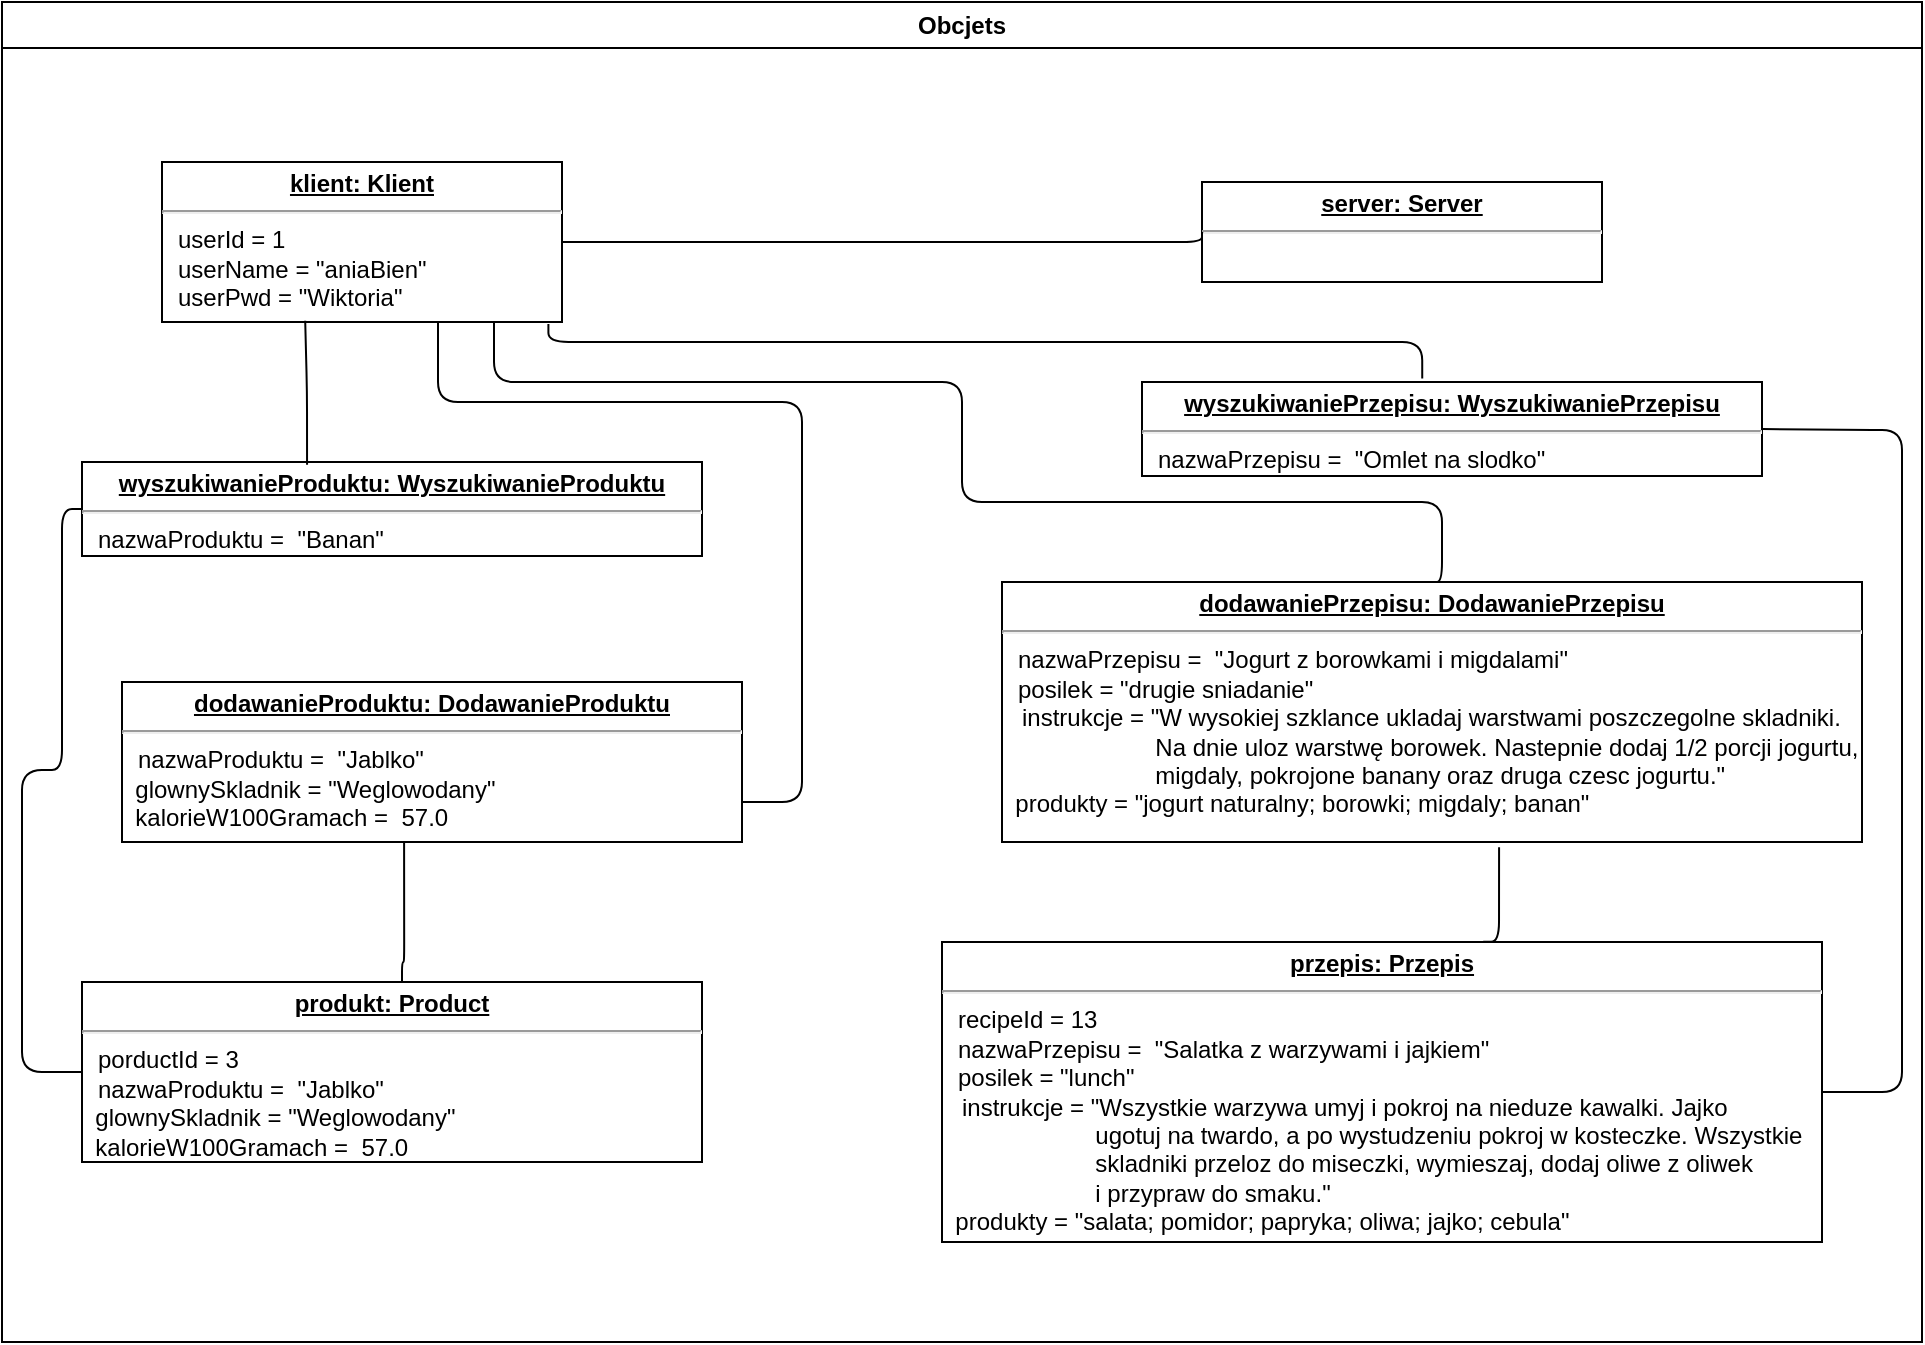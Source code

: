 <mxfile version="13.7.3" type="github">
  <diagram name="Page-1" id="e7e014a7-5840-1c2e-5031-d8a46d1fe8dd">
    <mxGraphModel dx="1038" dy="548" grid="1" gridSize="10" guides="1" tooltips="1" connect="1" arrows="1" fold="1" page="1" pageScale="1" pageWidth="1169" pageHeight="826" background="#ffffff" math="0" shadow="0">
      <root>
        <mxCell id="0" />
        <mxCell id="1" parent="0" />
        <mxCell id="2" value="Obcjets" style="swimlane;whiteSpace=wrap" parent="1" vertex="1">
          <mxGeometry x="60" y="10" width="960" height="670" as="geometry" />
        </mxCell>
        <mxCell id="b4L1eVKrCasmwDzjQs01-42" value="&lt;p style=&quot;margin: 0px ; margin-top: 4px ; text-align: center ; text-decoration: underline&quot;&gt;&lt;b&gt;server: Server&lt;/b&gt;&lt;/p&gt;&lt;hr&gt;&lt;p style=&quot;margin: 0px ; margin-left: 8px&quot;&gt;&lt;br&gt;&lt;/p&gt;" style="verticalAlign=top;align=left;overflow=fill;fontSize=12;fontFamily=Helvetica;html=1;" vertex="1" parent="2">
          <mxGeometry x="600" y="90" width="200" height="50" as="geometry" />
        </mxCell>
        <mxCell id="b4L1eVKrCasmwDzjQs01-45" value="&lt;p style=&quot;margin: 0px ; margin-top: 4px ; text-align: center ; text-decoration: underline&quot;&gt;&lt;b&gt;klient: Klient&lt;/b&gt;&lt;/p&gt;&lt;hr&gt;&lt;p style=&quot;margin: 0px ; margin-left: 8px&quot;&gt;userId = 1&lt;br&gt;userName = &quot;aniaBien&quot;&lt;br&gt;userPwd = &quot;Wiktoria&quot;&lt;/p&gt;" style="verticalAlign=top;align=left;overflow=fill;fontSize=12;fontFamily=Helvetica;html=1;" vertex="1" parent="2">
          <mxGeometry x="80" y="80" width="200" height="80" as="geometry" />
        </mxCell>
        <mxCell id="b4L1eVKrCasmwDzjQs01-46" value="&lt;p style=&quot;margin: 0px ; margin-top: 4px ; text-align: center ; text-decoration: underline&quot;&gt;&lt;b&gt;wyszukiwanieProduktu: WyszukiwanieProduktu&lt;/b&gt;&lt;/p&gt;&lt;hr&gt;&lt;p style=&quot;margin: 0px ; margin-left: 8px&quot;&gt;nazwaProduktu =&amp;nbsp; &quot;Banan&quot;&lt;br&gt;&lt;br&gt;&lt;/p&gt;" style="verticalAlign=top;align=left;overflow=fill;fontSize=12;fontFamily=Helvetica;html=1;" vertex="1" parent="2">
          <mxGeometry x="40" y="230" width="310" height="47" as="geometry" />
        </mxCell>
        <mxCell id="b4L1eVKrCasmwDzjQs01-47" value="&lt;p style=&quot;margin: 0px ; margin-top: 4px ; text-align: center ; text-decoration: underline&quot;&gt;&lt;b&gt;wyszukiwaniePrzepisu: WyszukiwaniePrzepisu&lt;/b&gt;&lt;/p&gt;&lt;hr&gt;&lt;p style=&quot;margin: 0px ; margin-left: 8px&quot;&gt;nazwaPrzepisu =&amp;nbsp; &quot;Omlet na slodko&quot;&lt;br&gt;&lt;br&gt;&lt;/p&gt;" style="verticalAlign=top;align=left;overflow=fill;fontSize=12;fontFamily=Helvetica;html=1;" vertex="1" parent="2">
          <mxGeometry x="570" y="190" width="310" height="47" as="geometry" />
        </mxCell>
        <mxCell id="b4L1eVKrCasmwDzjQs01-48" value="&lt;p style=&quot;margin: 0px ; margin-top: 4px ; text-align: center ; text-decoration: underline&quot;&gt;&lt;b&gt;dodawanieProduktu: DodawanieProduktu&lt;/b&gt;&lt;/p&gt;&lt;hr&gt;&lt;p style=&quot;margin: 0px ; margin-left: 8px&quot;&gt;nazwaProduktu =&amp;nbsp; &quot;Jablko&quot;&lt;/p&gt;&amp;nbsp; glownySkladnik =&amp;nbsp;&lt;span&gt;&quot;Weglowodany&quot;&lt;/span&gt;&lt;br&gt;&amp;nbsp; kalorieW100Gramach&amp;nbsp;&lt;span&gt;=&amp;nbsp; 57.0&lt;br&gt;&lt;/span&gt;&lt;p style=&quot;margin: 0px ; margin-left: 8px&quot;&gt;&lt;br&gt;&lt;/p&gt;" style="verticalAlign=top;align=left;overflow=fill;fontSize=12;fontFamily=Helvetica;html=1;" vertex="1" parent="2">
          <mxGeometry x="60" y="340" width="310" height="80" as="geometry" />
        </mxCell>
        <mxCell id="b4L1eVKrCasmwDzjQs01-49" value="&lt;p style=&quot;margin: 0px ; margin-top: 4px ; text-align: center ; text-decoration: underline&quot;&gt;&lt;b&gt;produkt: Product&lt;/b&gt;&lt;/p&gt;&lt;hr&gt;&lt;p style=&quot;margin: 0px ; margin-left: 8px&quot;&gt;porductId = 3&lt;/p&gt;&lt;p style=&quot;margin: 0px ; margin-left: 8px&quot;&gt;nazwaProduktu =&amp;nbsp; &quot;Jablko&quot;&lt;/p&gt;&amp;nbsp; glownySkladnik =&amp;nbsp;&lt;span&gt;&quot;Weglowodany&quot;&lt;/span&gt;&lt;br&gt;&amp;nbsp; kalorieW100Gramach&amp;nbsp;&lt;span&gt;=&amp;nbsp; 57.0&lt;br&gt;&amp;nbsp;&amp;nbsp;&lt;br&gt;&lt;/span&gt;&lt;p style=&quot;margin: 0px ; margin-left: 8px&quot;&gt;&lt;br&gt;&lt;/p&gt;" style="verticalAlign=top;align=left;overflow=fill;fontSize=12;fontFamily=Helvetica;html=1;" vertex="1" parent="2">
          <mxGeometry x="40" y="490" width="310" height="90" as="geometry" />
        </mxCell>
        <mxCell id="b4L1eVKrCasmwDzjQs01-50" value="&lt;p style=&quot;margin: 0px ; margin-top: 4px ; text-align: center ; text-decoration: underline&quot;&gt;&lt;b&gt;dodawaniePrzepisu: DodawaniePrzepisu&lt;/b&gt;&lt;/p&gt;&lt;hr&gt;&lt;p style=&quot;margin: 0px ; margin-left: 8px&quot;&gt;nazwaPrzepisu =&amp;nbsp; &quot;Jogurt z borowkami i migdalami&quot;&lt;/p&gt;&lt;p style=&quot;margin: 0px ; margin-left: 8px&quot;&gt;posilek = &quot;drugie sniadanie&quot;&lt;/p&gt;&amp;nbsp; &amp;nbsp;instrukcje = &quot;&lt;span&gt;W wysokiej szklance ukladaj warstwami poszczegolne skladniki.&amp;nbsp;&lt;br&gt;&lt;/span&gt;&lt;span&gt;&amp;nbsp; &amp;nbsp; &amp;nbsp; &amp;nbsp; &amp;nbsp; &amp;nbsp; &amp;nbsp; &amp;nbsp; &amp;nbsp; &amp;nbsp; &amp;nbsp; &amp;nbsp;Na dnie uloz warstwę borowek.&amp;nbsp;&lt;/span&gt;&lt;span&gt;Nastepnie dodaj 1/2 porcji jogurtu,&amp;nbsp;&lt;br&gt;&lt;/span&gt;&lt;span&gt;&amp;nbsp; &amp;nbsp; &amp;nbsp; &amp;nbsp; &amp;nbsp; &amp;nbsp; &amp;nbsp; &amp;nbsp; &amp;nbsp; &amp;nbsp; &amp;nbsp; &amp;nbsp;migdaly,&amp;nbsp;&lt;/span&gt;&lt;span&gt;pokrojone banany oraz&amp;nbsp;&lt;/span&gt;&lt;span&gt;druga czesc jogurtu.&quot;&lt;/span&gt;&lt;span&gt;&lt;br&gt;&amp;nbsp;&amp;nbsp;&lt;/span&gt;produkty = &quot;jogurt naturalny; borowki; migdaly; banan&quot;&lt;span&gt;&lt;br&gt;&lt;/span&gt;&lt;p style=&quot;margin: 0px ; margin-left: 8px&quot;&gt;&lt;br&gt;&lt;/p&gt;" style="verticalAlign=top;align=left;overflow=fill;fontSize=12;fontFamily=Helvetica;html=1;" vertex="1" parent="2">
          <mxGeometry x="500" y="290" width="430" height="130" as="geometry" />
        </mxCell>
        <mxCell id="b4L1eVKrCasmwDzjQs01-51" value="&lt;p style=&quot;margin: 0px ; margin-top: 4px ; text-align: center ; text-decoration: underline&quot;&gt;&lt;b&gt;przepis: Przepis&lt;/b&gt;&lt;/p&gt;&lt;hr&gt;&lt;p style=&quot;margin: 0px ; margin-left: 8px&quot;&gt;recipeId = 13&lt;/p&gt;&lt;p style=&quot;margin: 0px ; margin-left: 8px&quot;&gt;nazwaPrzepisu =&amp;nbsp; &quot;Salatka z warzywami i jajkiem&quot;&lt;/p&gt;&lt;p style=&quot;margin: 0px ; margin-left: 8px&quot;&gt;posilek = &quot;lunch&quot;&lt;/p&gt;&amp;nbsp; &amp;nbsp;instrukcje = &quot;&lt;span&gt;Wszystkie warzywa umyj i pokroj na nieduze kawalki.&amp;nbsp;&lt;/span&gt;&lt;span&gt;Jajko &lt;br&gt;&amp;nbsp; &amp;nbsp; &amp;nbsp; &amp;nbsp; &amp;nbsp; &amp;nbsp; &amp;nbsp; &amp;nbsp; &amp;nbsp; &amp;nbsp; &amp;nbsp; &amp;nbsp;ugotuj na twardo, a po wystudzeniu pokroj w kosteczke.&amp;nbsp;&lt;/span&gt;&lt;span&gt;Wszystkie &lt;br&gt;&amp;nbsp; &amp;nbsp; &amp;nbsp; &amp;nbsp; &amp;nbsp; &amp;nbsp; &amp;nbsp; &amp;nbsp; &amp;nbsp; &amp;nbsp; &amp;nbsp; &amp;nbsp;skladniki przeloz do miseczki, wymieszaj, dodaj oliwe z oliwek &lt;br&gt;&amp;nbsp; &amp;nbsp; &amp;nbsp; &amp;nbsp; &amp;nbsp; &amp;nbsp; &amp;nbsp; &amp;nbsp; &amp;nbsp; &amp;nbsp; &amp;nbsp; &amp;nbsp;i przypraw do smaku.&lt;/span&gt;&lt;span&gt;&quot;&lt;/span&gt;&lt;span&gt;&lt;br&gt;&amp;nbsp;&amp;nbsp;&lt;/span&gt;produkty = &quot;&lt;span&gt;salata;&amp;nbsp;&lt;/span&gt;&lt;span&gt;pomidor;&amp;nbsp;&lt;/span&gt;&lt;span&gt;papryka; o&lt;/span&gt;&lt;span&gt;liwa;&amp;nbsp;&lt;/span&gt;&lt;span&gt;jajko; cebula&quot;&lt;/span&gt;&lt;span&gt;&lt;br&gt;&lt;/span&gt;&lt;p style=&quot;margin: 0px ; margin-left: 8px&quot;&gt;&lt;br&gt;&lt;/p&gt;" style="verticalAlign=top;align=left;overflow=fill;fontSize=12;fontFamily=Helvetica;html=1;" vertex="1" parent="2">
          <mxGeometry x="470" y="470" width="440" height="150" as="geometry" />
        </mxCell>
        <mxCell id="b4L1eVKrCasmwDzjQs01-52" value="" style="endArrow=none;html=1;edgeStyle=orthogonalEdgeStyle;entryX=0.455;entryY=0.993;entryDx=0;entryDy=0;entryPerimeter=0;" edge="1" parent="2" target="b4L1eVKrCasmwDzjQs01-48">
          <mxGeometry relative="1" as="geometry">
            <mxPoint x="200" y="490" as="sourcePoint" />
            <mxPoint x="360" y="490" as="targetPoint" />
            <Array as="points">
              <mxPoint x="200" y="480" />
              <mxPoint x="201" y="480" />
            </Array>
          </mxGeometry>
        </mxCell>
        <mxCell id="b4L1eVKrCasmwDzjQs01-58" value="" style="endArrow=none;html=1;edgeStyle=orthogonalEdgeStyle;entryX=0.358;entryY=0.992;entryDx=0;entryDy=0;entryPerimeter=0;exitX=0.363;exitY=0.03;exitDx=0;exitDy=0;exitPerimeter=0;" edge="1" parent="2" source="b4L1eVKrCasmwDzjQs01-46" target="b4L1eVKrCasmwDzjQs01-45">
          <mxGeometry relative="1" as="geometry">
            <mxPoint x="152" y="220" as="sourcePoint" />
            <mxPoint x="221.05" y="439.44" as="targetPoint" />
          </mxGeometry>
        </mxCell>
        <mxCell id="b4L1eVKrCasmwDzjQs01-55" value="" style="endArrow=none;html=1;edgeStyle=orthogonalEdgeStyle;entryX=0.69;entryY=1.002;entryDx=0;entryDy=0;entryPerimeter=0;exitX=1;exitY=0.75;exitDx=0;exitDy=0;" edge="1" parent="2" source="b4L1eVKrCasmwDzjQs01-48" target="b4L1eVKrCasmwDzjQs01-45">
          <mxGeometry relative="1" as="geometry">
            <mxPoint x="195" y="340" as="sourcePoint" />
            <mxPoint x="211.05" y="429.44" as="targetPoint" />
            <Array as="points">
              <mxPoint x="400" y="400" />
              <mxPoint x="400" y="200" />
              <mxPoint x="218" y="200" />
            </Array>
          </mxGeometry>
        </mxCell>
        <mxCell id="b4L1eVKrCasmwDzjQs01-61" value="" style="endArrow=none;html=1;edgeStyle=orthogonalEdgeStyle;entryX=0;entryY=0.5;entryDx=0;entryDy=0;exitX=0;exitY=0.5;exitDx=0;exitDy=0;" edge="1" parent="2" source="b4L1eVKrCasmwDzjQs01-49" target="b4L1eVKrCasmwDzjQs01-46">
          <mxGeometry relative="1" as="geometry">
            <mxPoint x="230" y="520" as="sourcePoint" />
            <mxPoint x="231.05" y="449.44" as="targetPoint" />
            <Array as="points">
              <mxPoint x="10" y="535" />
              <mxPoint x="10" y="384" />
              <mxPoint x="30" y="384" />
              <mxPoint x="30" y="254" />
            </Array>
          </mxGeometry>
        </mxCell>
        <mxCell id="b4L1eVKrCasmwDzjQs01-65" value="" style="endArrow=none;html=1;edgeStyle=orthogonalEdgeStyle;entryX=0.966;entryY=1.013;entryDx=0;entryDy=0;entryPerimeter=0;exitX=0.452;exitY=-0.038;exitDx=0;exitDy=0;exitPerimeter=0;" edge="1" parent="2" source="b4L1eVKrCasmwDzjQs01-47" target="b4L1eVKrCasmwDzjQs01-45">
          <mxGeometry relative="1" as="geometry">
            <mxPoint x="162.53" y="241.41" as="sourcePoint" />
            <mxPoint x="161.6" y="169.36" as="targetPoint" />
            <Array as="points">
              <mxPoint x="710" y="170" />
              <mxPoint x="273" y="170" />
            </Array>
          </mxGeometry>
        </mxCell>
        <mxCell id="b4L1eVKrCasmwDzjQs01-66" value="" style="endArrow=none;html=1;edgeStyle=orthogonalEdgeStyle;entryX=0.83;entryY=1.003;entryDx=0;entryDy=0;entryPerimeter=0;exitX=0.5;exitY=0;exitDx=0;exitDy=0;" edge="1" parent="2" source="b4L1eVKrCasmwDzjQs01-50" target="b4L1eVKrCasmwDzjQs01-45">
          <mxGeometry relative="1" as="geometry">
            <mxPoint x="720.12" y="198.214" as="sourcePoint" />
            <mxPoint x="283.2" y="171.04" as="targetPoint" />
            <Array as="points">
              <mxPoint x="720" y="290" />
              <mxPoint x="720" y="250" />
              <mxPoint x="480" y="250" />
              <mxPoint x="480" y="190" />
              <mxPoint x="246" y="190" />
            </Array>
          </mxGeometry>
        </mxCell>
        <mxCell id="b4L1eVKrCasmwDzjQs01-69" value="" style="endArrow=none;html=1;edgeStyle=orthogonalEdgeStyle;entryX=1;entryY=0.5;entryDx=0;entryDy=0;exitX=0;exitY=0.5;exitDx=0;exitDy=0;" edge="1" parent="2" source="b4L1eVKrCasmwDzjQs01-42" target="b4L1eVKrCasmwDzjQs01-45">
          <mxGeometry relative="1" as="geometry">
            <mxPoint x="720.12" y="198.214" as="sourcePoint" />
            <mxPoint x="283.2" y="171.04" as="targetPoint" />
            <Array as="points">
              <mxPoint x="600" y="120" />
            </Array>
          </mxGeometry>
        </mxCell>
        <mxCell id="b4L1eVKrCasmwDzjQs01-70" value="" style="endArrow=none;html=1;edgeStyle=orthogonalEdgeStyle;entryX=1;entryY=0.5;entryDx=0;entryDy=0;exitX=1;exitY=0.5;exitDx=0;exitDy=0;" edge="1" parent="2" source="b4L1eVKrCasmwDzjQs01-51" target="b4L1eVKrCasmwDzjQs01-47">
          <mxGeometry relative="1" as="geometry">
            <mxPoint x="730.12" y="208.214" as="sourcePoint" />
            <mxPoint x="293.2" y="181.04" as="targetPoint" />
            <Array as="points">
              <mxPoint x="950" y="545" />
              <mxPoint x="950" y="214" />
              <mxPoint x="930" y="214" />
            </Array>
          </mxGeometry>
        </mxCell>
        <mxCell id="b4L1eVKrCasmwDzjQs01-71" value="" style="endArrow=none;html=1;edgeStyle=orthogonalEdgeStyle;entryX=0.578;entryY=1.02;entryDx=0;entryDy=0;entryPerimeter=0;exitX=0.615;exitY=-0.001;exitDx=0;exitDy=0;exitPerimeter=0;" edge="1" parent="2" source="b4L1eVKrCasmwDzjQs01-51" target="b4L1eVKrCasmwDzjQs01-50">
          <mxGeometry relative="1" as="geometry">
            <mxPoint x="210" y="500" as="sourcePoint" />
            <mxPoint x="211.05" y="429.44" as="targetPoint" />
            <Array as="points">
              <mxPoint x="749" y="470" />
            </Array>
          </mxGeometry>
        </mxCell>
      </root>
    </mxGraphModel>
  </diagram>
</mxfile>
